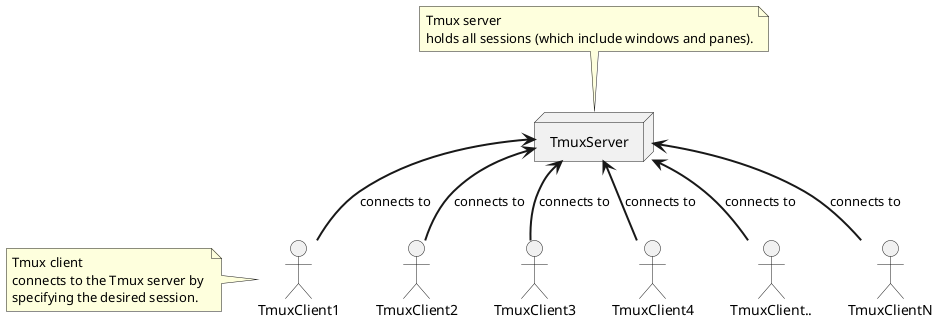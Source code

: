 @startuml
actor TmuxClient1
node TmuxServer
TmuxServer <-[bold]- TmuxClient1   : connects to
TmuxServer <-[bold]- TmuxClient2   : connects to
TmuxServer <-[bold]- TmuxClient3   : connects to
TmuxServer <-[bold]- TmuxClient4   : connects to
TmuxServer <-[bold]- TmuxClient..    : connects to
TmuxServer <-[bold]- TmuxClientN   : connects to

note top of TmuxServer
Tmux server 
holds all sessions (which include windows and panes).
end note

note left of TmuxClient1
Tmux client
connects to the Tmux server by 
specifying the desired session.
end note
@enduml
